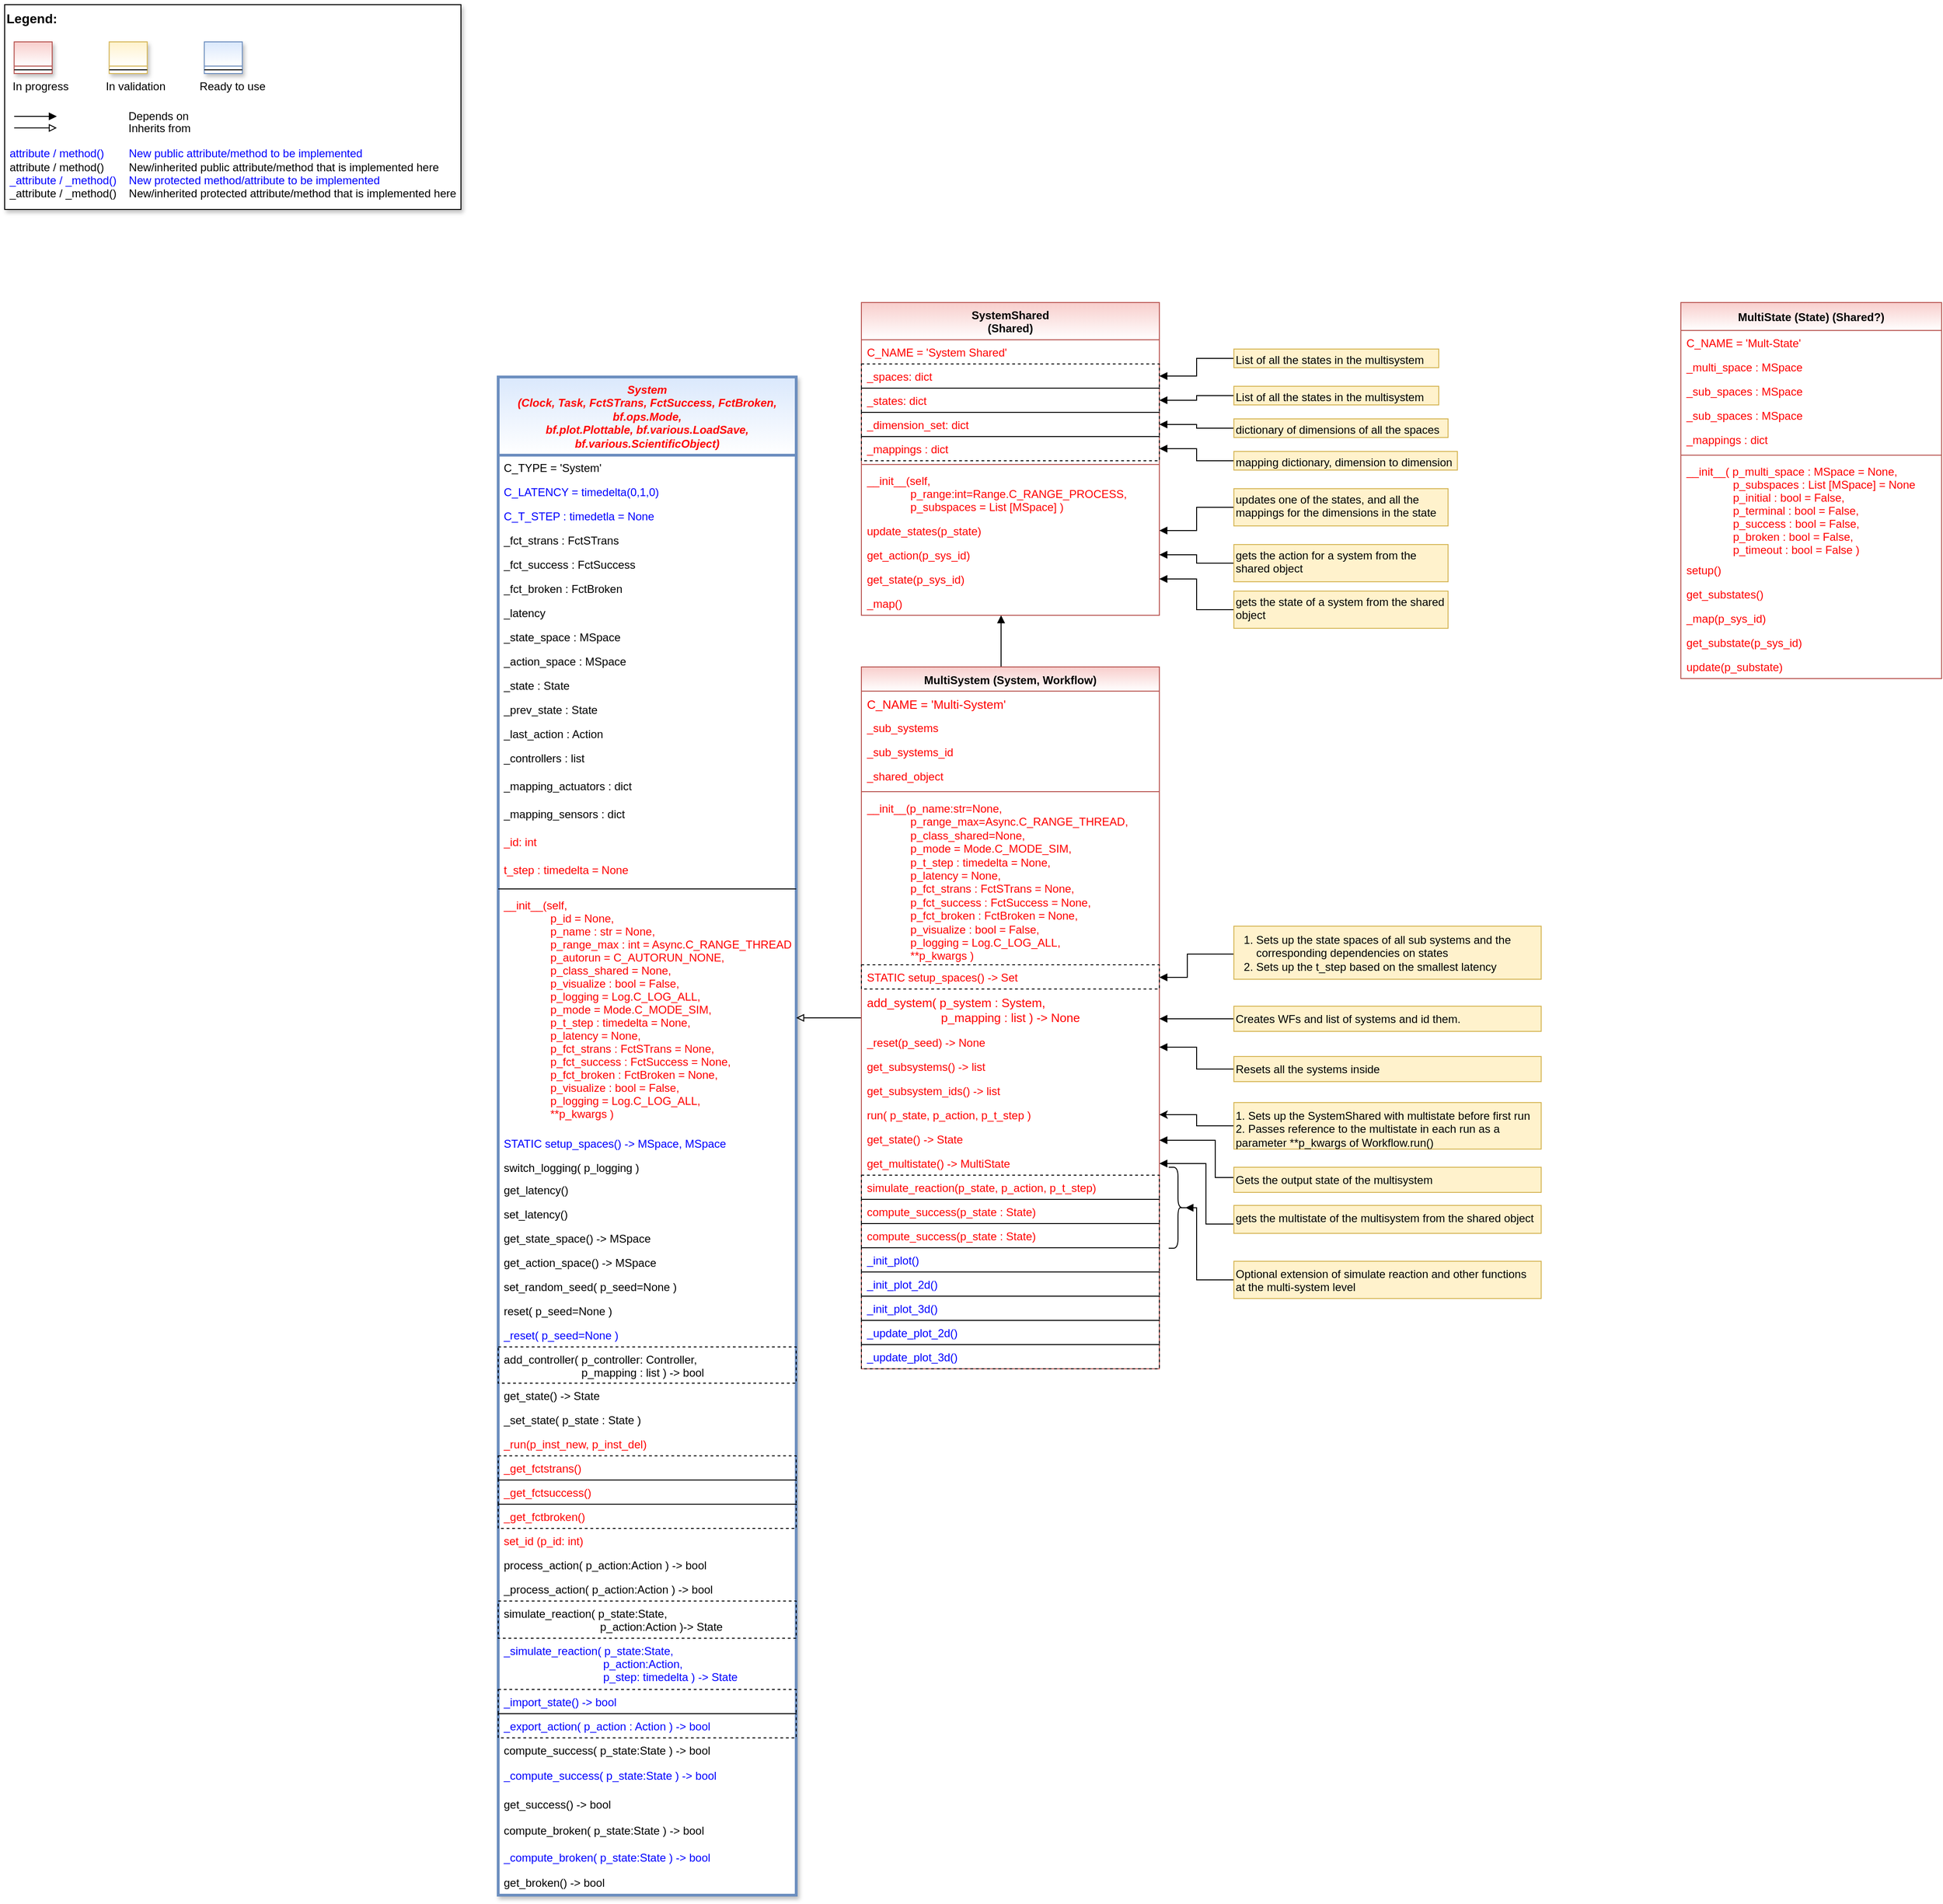 <mxfile version="20.2.3" type="device" pages="2"><diagram id="Zi733rjNOypD8WlfXJ94" name="Page-1"><mxGraphModel dx="1280" dy="766" grid="1" gridSize="10" guides="1" tooltips="1" connect="1" arrows="1" fold="1" page="1" pageScale="1" pageWidth="3300" pageHeight="4681" math="0" shadow="0"><root><mxCell id="0"/><mxCell id="1" parent="0"/><mxCell id="OknUr9FfNMehPGC0tCXq-1" value="System&#10;(Clock, Task, FctSTrans, FctSuccess, FctBroken, bf.ops.Mode, &#10;bf.plot.Plottable, bf.various.LoadSave,&#10;bf.various.ScientificObject)" style="swimlane;fontStyle=3;align=center;verticalAlign=top;childLayout=stackLayout;horizontal=1;startSize=84;horizontalStack=0;resizeParent=1;resizeLast=0;collapsible=1;marginBottom=0;rounded=0;shadow=1;strokeWidth=3;fillColor=#dae8fc;strokeColor=#6c8ebf;swimlaneFillColor=#ffffff;gradientColor=#FFFFFF;whiteSpace=wrap;fontColor=#FF0000;" vertex="1" parent="1"><mxGeometry x="570" y="440" width="320" height="1631" as="geometry"><mxRectangle x="230" y="140" width="160" height="26" as="alternateBounds"/></mxGeometry></mxCell><mxCell id="OknUr9FfNMehPGC0tCXq-2" value="C_TYPE = 'System'" style="text;align=left;verticalAlign=top;spacingLeft=4;spacingRight=4;overflow=hidden;rotatable=0;points=[[0,0.5],[1,0.5]];portConstraint=eastwest;" vertex="1" parent="OknUr9FfNMehPGC0tCXq-1"><mxGeometry y="84" width="320" height="26" as="geometry"/></mxCell><mxCell id="OknUr9FfNMehPGC0tCXq-3" value="C_LATENCY = timedelta(0,1,0)" style="text;align=left;verticalAlign=top;spacingLeft=4;spacingRight=4;overflow=hidden;rotatable=0;points=[[0,0.5],[1,0.5]];portConstraint=eastwest;fontColor=#0000FF;" vertex="1" parent="OknUr9FfNMehPGC0tCXq-1"><mxGeometry y="110" width="320" height="26" as="geometry"/></mxCell><mxCell id="OknUr9FfNMehPGC0tCXq-4" value="C_T_STEP : timedetla = None" style="text;align=left;verticalAlign=top;spacingLeft=4;spacingRight=4;overflow=hidden;rotatable=0;points=[[0,0.5],[1,0.5]];portConstraint=eastwest;fontColor=#0000FF;" vertex="1" parent="OknUr9FfNMehPGC0tCXq-1"><mxGeometry y="136" width="320" height="26" as="geometry"/></mxCell><mxCell id="OknUr9FfNMehPGC0tCXq-5" value="_fct_strans : FctSTrans" style="text;align=left;verticalAlign=top;spacingLeft=4;spacingRight=4;overflow=hidden;rotatable=0;points=[[0,0.5],[1,0.5]];portConstraint=eastwest;" vertex="1" parent="OknUr9FfNMehPGC0tCXq-1"><mxGeometry y="162" width="320" height="26" as="geometry"/></mxCell><mxCell id="OknUr9FfNMehPGC0tCXq-6" value="_fct_success : FctSuccess" style="text;align=left;verticalAlign=top;spacingLeft=4;spacingRight=4;overflow=hidden;rotatable=0;points=[[0,0.5],[1,0.5]];portConstraint=eastwest;" vertex="1" parent="OknUr9FfNMehPGC0tCXq-1"><mxGeometry y="188" width="320" height="26" as="geometry"/></mxCell><mxCell id="OknUr9FfNMehPGC0tCXq-7" value="_fct_broken : FctBroken" style="text;align=left;verticalAlign=top;spacingLeft=4;spacingRight=4;overflow=hidden;rotatable=0;points=[[0,0.5],[1,0.5]];portConstraint=eastwest;" vertex="1" parent="OknUr9FfNMehPGC0tCXq-1"><mxGeometry y="214" width="320" height="26" as="geometry"/></mxCell><mxCell id="OknUr9FfNMehPGC0tCXq-8" value="_latency" style="text;align=left;verticalAlign=top;spacingLeft=4;spacingRight=4;overflow=hidden;rotatable=0;points=[[0,0.5],[1,0.5]];portConstraint=eastwest;" vertex="1" parent="OknUr9FfNMehPGC0tCXq-1"><mxGeometry y="240" width="320" height="26" as="geometry"/></mxCell><mxCell id="OknUr9FfNMehPGC0tCXq-9" value="_state_space : MSpace" style="text;align=left;verticalAlign=top;spacingLeft=4;spacingRight=4;overflow=hidden;rotatable=0;points=[[0,0.5],[1,0.5]];portConstraint=eastwest;" vertex="1" parent="OknUr9FfNMehPGC0tCXq-1"><mxGeometry y="266" width="320" height="26" as="geometry"/></mxCell><mxCell id="OknUr9FfNMehPGC0tCXq-10" value="_action_space : MSpace" style="text;align=left;verticalAlign=top;spacingLeft=4;spacingRight=4;overflow=hidden;rotatable=0;points=[[0,0.5],[1,0.5]];portConstraint=eastwest;" vertex="1" parent="OknUr9FfNMehPGC0tCXq-1"><mxGeometry y="292" width="320" height="26" as="geometry"/></mxCell><mxCell id="OknUr9FfNMehPGC0tCXq-11" value="_state : State" style="text;align=left;verticalAlign=top;spacingLeft=4;spacingRight=4;overflow=hidden;rotatable=0;points=[[0,0.5],[1,0.5]];portConstraint=eastwest;" vertex="1" parent="OknUr9FfNMehPGC0tCXq-1"><mxGeometry y="318" width="320" height="26" as="geometry"/></mxCell><mxCell id="OknUr9FfNMehPGC0tCXq-12" value="_prev_state : State" style="text;align=left;verticalAlign=top;spacingLeft=4;spacingRight=4;overflow=hidden;rotatable=0;points=[[0,0.5],[1,0.5]];portConstraint=eastwest;" vertex="1" parent="OknUr9FfNMehPGC0tCXq-1"><mxGeometry y="344" width="320" height="26" as="geometry"/></mxCell><mxCell id="OknUr9FfNMehPGC0tCXq-13" value="_last_action : Action" style="text;align=left;verticalAlign=top;spacingLeft=4;spacingRight=4;overflow=hidden;rotatable=0;points=[[0,0.5],[1,0.5]];portConstraint=eastwest;" vertex="1" parent="OknUr9FfNMehPGC0tCXq-1"><mxGeometry y="370" width="320" height="26" as="geometry"/></mxCell><mxCell id="OknUr9FfNMehPGC0tCXq-14" value="_controllers : list" style="text;align=left;verticalAlign=top;spacingLeft=4;spacingRight=4;overflow=hidden;rotatable=0;points=[[0,0.5],[1,0.5]];portConstraint=eastwest;fontColor=default;" vertex="1" parent="OknUr9FfNMehPGC0tCXq-1"><mxGeometry y="396" width="320" height="30" as="geometry"/></mxCell><mxCell id="OknUr9FfNMehPGC0tCXq-15" value="_mapping_actuators : dict" style="text;align=left;verticalAlign=top;spacingLeft=4;spacingRight=4;overflow=hidden;rotatable=0;points=[[0,0.5],[1,0.5]];portConstraint=eastwest;fontColor=default;" vertex="1" parent="OknUr9FfNMehPGC0tCXq-1"><mxGeometry y="426" width="320" height="30" as="geometry"/></mxCell><mxCell id="OknUr9FfNMehPGC0tCXq-16" value="_mapping_sensors : dict" style="text;align=left;verticalAlign=top;spacingLeft=4;spacingRight=4;overflow=hidden;rotatable=0;points=[[0,0.5],[1,0.5]];portConstraint=eastwest;fontColor=default;" vertex="1" parent="OknUr9FfNMehPGC0tCXq-1"><mxGeometry y="456" width="320" height="30" as="geometry"/></mxCell><mxCell id="OknUr9FfNMehPGC0tCXq-17" value="_id: int" style="text;align=left;verticalAlign=top;spacingLeft=4;spacingRight=4;overflow=hidden;rotatable=0;points=[[0,0.5],[1,0.5]];portConstraint=eastwest;fontColor=#FF0000;" vertex="1" parent="OknUr9FfNMehPGC0tCXq-1"><mxGeometry y="486" width="320" height="30" as="geometry"/></mxCell><mxCell id="OknUr9FfNMehPGC0tCXq-19" value="t_step : timedelta = None" style="text;align=left;verticalAlign=top;spacingLeft=4;spacingRight=4;overflow=hidden;rotatable=0;points=[[0,0.5],[1,0.5]];portConstraint=eastwest;fontColor=#FF0000;" vertex="1" parent="OknUr9FfNMehPGC0tCXq-1"><mxGeometry y="516" width="320" height="30" as="geometry"/></mxCell><mxCell id="OknUr9FfNMehPGC0tCXq-20" value="" style="line;html=1;strokeWidth=1;align=left;verticalAlign=middle;spacingTop=-1;spacingLeft=3;spacingRight=3;rotatable=0;labelPosition=right;points=[];portConstraint=eastwest;" vertex="1" parent="OknUr9FfNMehPGC0tCXq-1"><mxGeometry y="546" width="320" height="8" as="geometry"/></mxCell><mxCell id="OknUr9FfNMehPGC0tCXq-21" value="__init__(self, &#10;               p_id = None,&#10;               p_name : str = None,&#10;               p_range_max : int = Async.C_RANGE_THREAD, &#10;               p_autorun = C_AUTORUN_NONE,&#10;               p_class_shared = None, &#10;               p_visualize : bool = False,&#10;               p_logging = Log.C_LOG_ALL,&#10;               p_mode = Mode.C_MODE_SIM,&#10;               p_t_step : timedelta = None,&#10;               p_latency = None, &#10;               p_fct_strans : FctSTrans = None,&#10;               p_fct_success : FctSuccess = None,&#10;               p_fct_broken : FctBroken = None,&#10;               p_visualize : bool = False,&#10;               p_logging = Log.C_LOG_ALL,&#10;               **p_kwargs )" style="text;align=left;verticalAlign=top;spacingLeft=4;spacingRight=4;overflow=hidden;rotatable=0;points=[[0,0.5],[1,0.5]];portConstraint=eastwest;fontColor=#FF0000;" vertex="1" parent="OknUr9FfNMehPGC0tCXq-1"><mxGeometry y="554" width="320" height="256" as="geometry"/></mxCell><mxCell id="OknUr9FfNMehPGC0tCXq-22" value="STATIC setup_spaces() -&gt; MSpace, MSpace" style="text;align=left;verticalAlign=top;spacingLeft=4;spacingRight=4;overflow=hidden;rotatable=0;points=[[0,0.5],[1,0.5]];portConstraint=eastwest;fontColor=#0000FF;" vertex="1" parent="OknUr9FfNMehPGC0tCXq-1"><mxGeometry y="810" width="320" height="26" as="geometry"/></mxCell><mxCell id="OknUr9FfNMehPGC0tCXq-23" value="switch_logging( p_logging )" style="text;align=left;verticalAlign=top;spacingLeft=4;spacingRight=4;overflow=hidden;rotatable=0;points=[[0,0.5],[1,0.5]];portConstraint=eastwest;" vertex="1" parent="OknUr9FfNMehPGC0tCXq-1"><mxGeometry y="836" width="320" height="24" as="geometry"/></mxCell><mxCell id="OknUr9FfNMehPGC0tCXq-24" value="get_latency()" style="text;align=left;verticalAlign=top;spacingLeft=4;spacingRight=4;overflow=hidden;rotatable=0;points=[[0,0.5],[1,0.5]];portConstraint=eastwest;" vertex="1" parent="OknUr9FfNMehPGC0tCXq-1"><mxGeometry y="860" width="320" height="26" as="geometry"/></mxCell><mxCell id="OknUr9FfNMehPGC0tCXq-25" value="set_latency()" style="text;align=left;verticalAlign=top;spacingLeft=4;spacingRight=4;overflow=hidden;rotatable=0;points=[[0,0.5],[1,0.5]];portConstraint=eastwest;" vertex="1" parent="OknUr9FfNMehPGC0tCXq-1"><mxGeometry y="886" width="320" height="26" as="geometry"/></mxCell><mxCell id="OknUr9FfNMehPGC0tCXq-26" value="get_state_space() -&gt; MSpace" style="text;align=left;verticalAlign=top;spacingLeft=4;spacingRight=4;overflow=hidden;rotatable=0;points=[[0,0.5],[1,0.5]];portConstraint=eastwest;" vertex="1" parent="OknUr9FfNMehPGC0tCXq-1"><mxGeometry y="912" width="320" height="26" as="geometry"/></mxCell><mxCell id="OknUr9FfNMehPGC0tCXq-27" value="get_action_space() -&gt; MSpace" style="text;align=left;verticalAlign=top;spacingLeft=4;spacingRight=4;overflow=hidden;rotatable=0;points=[[0,0.5],[1,0.5]];portConstraint=eastwest;" vertex="1" parent="OknUr9FfNMehPGC0tCXq-1"><mxGeometry y="938" width="320" height="26" as="geometry"/></mxCell><mxCell id="OknUr9FfNMehPGC0tCXq-28" value="set_random_seed( p_seed=None )" style="text;align=left;verticalAlign=top;spacingLeft=4;spacingRight=4;overflow=hidden;rotatable=0;points=[[0,0.5],[1,0.5]];portConstraint=eastwest;" vertex="1" parent="OknUr9FfNMehPGC0tCXq-1"><mxGeometry y="964" width="320" height="26" as="geometry"/></mxCell><mxCell id="OknUr9FfNMehPGC0tCXq-29" value="reset( p_seed=None )" style="text;align=left;verticalAlign=top;spacingLeft=4;spacingRight=4;overflow=hidden;rotatable=0;points=[[0,0.5],[1,0.5]];portConstraint=eastwest;" vertex="1" parent="OknUr9FfNMehPGC0tCXq-1"><mxGeometry y="990" width="320" height="26" as="geometry"/></mxCell><mxCell id="OknUr9FfNMehPGC0tCXq-30" value="_reset( p_seed=None )" style="text;align=left;verticalAlign=top;spacingLeft=4;spacingRight=4;overflow=hidden;rotatable=0;points=[[0,0.5],[1,0.5]];portConstraint=eastwest;fontColor=#0000FF;" vertex="1" parent="OknUr9FfNMehPGC0tCXq-1"><mxGeometry y="1016" width="320" height="26" as="geometry"/></mxCell><mxCell id="OknUr9FfNMehPGC0tCXq-31" value="add_controller( p_controller: Controller,&#10;                         p_mapping : list ) -&gt; bool" style="text;align=left;verticalAlign=top;spacingLeft=4;spacingRight=4;overflow=hidden;rotatable=0;points=[[0,0.5],[1,0.5]];portConstraint=eastwest;fontColor=default;strokeColor=default;dashed=1;" vertex="1" parent="OknUr9FfNMehPGC0tCXq-1"><mxGeometry y="1042" width="320" height="39" as="geometry"/></mxCell><mxCell id="OknUr9FfNMehPGC0tCXq-32" value="get_state() -&gt; State" style="text;align=left;verticalAlign=top;spacingLeft=4;spacingRight=4;overflow=hidden;rotatable=0;points=[[0,0.5],[1,0.5]];portConstraint=eastwest;" vertex="1" parent="OknUr9FfNMehPGC0tCXq-1"><mxGeometry y="1081" width="320" height="26" as="geometry"/></mxCell><mxCell id="OknUr9FfNMehPGC0tCXq-33" value="_set_state( p_state : State )" style="text;align=left;verticalAlign=top;spacingLeft=4;spacingRight=4;overflow=hidden;rotatable=0;points=[[0,0.5],[1,0.5]];portConstraint=eastwest;fontColor=default;" vertex="1" parent="OknUr9FfNMehPGC0tCXq-1"><mxGeometry y="1107" width="320" height="26" as="geometry"/></mxCell><mxCell id="OknUr9FfNMehPGC0tCXq-34" value="_run(p_inst_new, p_inst_del)" style="text;align=left;verticalAlign=top;spacingLeft=4;spacingRight=4;overflow=hidden;rotatable=0;points=[[0,0.5],[1,0.5]];portConstraint=eastwest;fontColor=#FF0000;" vertex="1" parent="OknUr9FfNMehPGC0tCXq-1"><mxGeometry y="1133" width="320" height="26" as="geometry"/></mxCell><mxCell id="OknUr9FfNMehPGC0tCXq-35" value="_get_fctstrans()" style="text;align=left;verticalAlign=top;spacingLeft=4;spacingRight=4;overflow=hidden;rotatable=0;points=[[0,0.5],[1,0.5]];portConstraint=eastwest;fontColor=#FF0000;strokeColor=default;dashed=1;" vertex="1" parent="OknUr9FfNMehPGC0tCXq-1"><mxGeometry y="1159" width="320" height="26" as="geometry"/></mxCell><mxCell id="OknUr9FfNMehPGC0tCXq-36" value="_get_fctsuccess()" style="text;align=left;verticalAlign=top;spacingLeft=4;spacingRight=4;overflow=hidden;rotatable=0;points=[[0,0.5],[1,0.5]];portConstraint=eastwest;fontColor=#FF0000;strokeColor=default;dashed=1;" vertex="1" parent="OknUr9FfNMehPGC0tCXq-1"><mxGeometry y="1185" width="320" height="26" as="geometry"/></mxCell><mxCell id="OknUr9FfNMehPGC0tCXq-37" value="_get_fctbroken()" style="text;align=left;verticalAlign=top;spacingLeft=4;spacingRight=4;overflow=hidden;rotatable=0;points=[[0,0.5],[1,0.5]];portConstraint=eastwest;fontColor=#FF0000;strokeColor=default;dashed=1;" vertex="1" parent="OknUr9FfNMehPGC0tCXq-1"><mxGeometry y="1211" width="320" height="26" as="geometry"/></mxCell><mxCell id="OknUr9FfNMehPGC0tCXq-38" value="set_id (p_id: int)" style="text;align=left;verticalAlign=top;spacingLeft=4;spacingRight=4;overflow=hidden;rotatable=0;points=[[0,0.5],[1,0.5]];portConstraint=eastwest;fontColor=#FF0000;" vertex="1" parent="OknUr9FfNMehPGC0tCXq-1"><mxGeometry y="1237" width="320" height="26" as="geometry"/></mxCell><mxCell id="OknUr9FfNMehPGC0tCXq-39" value="process_action( p_action:Action ) -&gt; bool" style="text;align=left;verticalAlign=top;spacingLeft=4;spacingRight=4;overflow=hidden;rotatable=0;points=[[0,0.5],[1,0.5]];portConstraint=eastwest;" vertex="1" parent="OknUr9FfNMehPGC0tCXq-1"><mxGeometry y="1263" width="320" height="26" as="geometry"/></mxCell><mxCell id="OknUr9FfNMehPGC0tCXq-40" value="_process_action( p_action:Action ) -&gt; bool" style="text;align=left;verticalAlign=top;spacingLeft=4;spacingRight=4;overflow=hidden;rotatable=0;points=[[0,0.5],[1,0.5]];portConstraint=eastwest;fontColor=default;" vertex="1" parent="OknUr9FfNMehPGC0tCXq-1"><mxGeometry y="1289" width="320" height="26" as="geometry"/></mxCell><mxCell id="OknUr9FfNMehPGC0tCXq-41" value="simulate_reaction( p_state:State, &#10;                               p_action:Action )-&gt; State" style="text;align=left;verticalAlign=top;spacingLeft=4;spacingRight=4;overflow=hidden;rotatable=0;points=[[0,0.5],[1,0.5]];portConstraint=eastwest;strokeColor=default;dashed=1;" vertex="1" parent="OknUr9FfNMehPGC0tCXq-1"><mxGeometry y="1315" width="320" height="40" as="geometry"/></mxCell><mxCell id="OknUr9FfNMehPGC0tCXq-42" value="_simulate_reaction( p_state:State, &#10;                                p_action:Action, &#10;                                p_step: timedelta ) -&gt; State" style="text;align=left;verticalAlign=top;spacingLeft=4;spacingRight=4;overflow=hidden;rotatable=0;points=[[0,0.5],[1,0.5]];portConstraint=eastwest;fontColor=#0000FF;" vertex="1" parent="OknUr9FfNMehPGC0tCXq-1"><mxGeometry y="1355" width="320" height="55" as="geometry"/></mxCell><mxCell id="OknUr9FfNMehPGC0tCXq-43" value="_import_state() -&gt; bool" style="text;align=left;verticalAlign=top;spacingLeft=4;spacingRight=4;overflow=hidden;rotatable=0;points=[[0,0.5],[1,0.5]];portConstraint=eastwest;fontColor=#0000FF;strokeColor=default;dashed=1;" vertex="1" parent="OknUr9FfNMehPGC0tCXq-1"><mxGeometry y="1410" width="320" height="26" as="geometry"/></mxCell><mxCell id="OknUr9FfNMehPGC0tCXq-44" value="_export_action( p_action : Action ) -&gt; bool" style="text;align=left;verticalAlign=top;spacingLeft=4;spacingRight=4;overflow=hidden;rotatable=0;points=[[0,0.5],[1,0.5]];portConstraint=eastwest;fontColor=#0000FF;strokeColor=default;dashed=1;" vertex="1" parent="OknUr9FfNMehPGC0tCXq-1"><mxGeometry y="1436" width="320" height="26" as="geometry"/></mxCell><mxCell id="OknUr9FfNMehPGC0tCXq-45" value="compute_success( p_state:State ) -&gt; bool" style="text;align=left;verticalAlign=top;spacingLeft=4;spacingRight=4;overflow=hidden;rotatable=0;points=[[0,0.5],[1,0.5]];portConstraint=eastwest;" vertex="1" parent="OknUr9FfNMehPGC0tCXq-1"><mxGeometry y="1462" width="320" height="27" as="geometry"/></mxCell><mxCell id="OknUr9FfNMehPGC0tCXq-46" value="_compute_success( p_state:State ) -&gt; bool" style="text;align=left;verticalAlign=top;spacingLeft=4;spacingRight=4;overflow=hidden;rotatable=0;points=[[0,0.5],[1,0.5]];portConstraint=eastwest;fontColor=#0000FF;" vertex="1" parent="OknUr9FfNMehPGC0tCXq-1"><mxGeometry y="1489" width="320" height="31" as="geometry"/></mxCell><mxCell id="OknUr9FfNMehPGC0tCXq-47" value="get_success() -&gt; bool" style="text;align=left;verticalAlign=top;spacingLeft=4;spacingRight=4;overflow=hidden;rotatable=0;points=[[0,0.5],[1,0.5]];portConstraint=eastwest;" vertex="1" parent="OknUr9FfNMehPGC0tCXq-1"><mxGeometry y="1520" width="320" height="28" as="geometry"/></mxCell><mxCell id="OknUr9FfNMehPGC0tCXq-48" value="compute_broken( p_state:State ) -&gt; bool" style="text;align=left;verticalAlign=top;spacingLeft=4;spacingRight=4;overflow=hidden;rotatable=0;points=[[0,0.5],[1,0.5]];portConstraint=eastwest;" vertex="1" parent="OknUr9FfNMehPGC0tCXq-1"><mxGeometry y="1548" width="320" height="29" as="geometry"/></mxCell><mxCell id="OknUr9FfNMehPGC0tCXq-49" value="_compute_broken( p_state:State ) -&gt; bool" style="text;align=left;verticalAlign=top;spacingLeft=4;spacingRight=4;overflow=hidden;rotatable=0;points=[[0,0.5],[1,0.5]];portConstraint=eastwest;fontColor=#0000FF;" vertex="1" parent="OknUr9FfNMehPGC0tCXq-1"><mxGeometry y="1577" width="320" height="27" as="geometry"/></mxCell><mxCell id="OknUr9FfNMehPGC0tCXq-50" value="get_broken() -&gt; bool" style="text;align=left;verticalAlign=top;spacingLeft=4;spacingRight=4;overflow=hidden;rotatable=0;points=[[0,0.5],[1,0.5]];portConstraint=eastwest;" vertex="1" parent="OknUr9FfNMehPGC0tCXq-1"><mxGeometry y="1604" width="320" height="26" as="geometry"/></mxCell><mxCell id="OknUr9FfNMehPGC0tCXq-51" style="edgeStyle=orthogonalEdgeStyle;rounded=0;orthogonalLoop=1;jettySize=auto;html=1;endArrow=block;endFill=0;" edge="1" parent="1" source="OknUr9FfNMehPGC0tCXq-54" target="OknUr9FfNMehPGC0tCXq-1"><mxGeometry relative="1" as="geometry"><Array as="points"><mxPoint x="970" y="803"/><mxPoint x="970" y="803"/></Array></mxGeometry></mxCell><mxCell id="OknUr9FfNMehPGC0tCXq-52" style="edgeStyle=orthogonalEdgeStyle;rounded=0;orthogonalLoop=1;jettySize=auto;html=1;endArrow=block;endFill=1;" edge="1" parent="1" source="OknUr9FfNMehPGC0tCXq-54" target="OknUr9FfNMehPGC0tCXq-75"><mxGeometry relative="1" as="geometry"><Array as="points"><mxPoint x="1110" y="740"/><mxPoint x="1110" y="740"/></Array></mxGeometry></mxCell><mxCell id="OknUr9FfNMehPGC0tCXq-54" value="MultiSystem (System, Workflow)" style="swimlane;fontStyle=1;align=center;verticalAlign=top;childLayout=stackLayout;horizontal=1;startSize=26;horizontalStack=0;resizeParent=1;resizeParentMax=0;resizeLast=0;collapsible=1;marginBottom=0;fontSize=12;strokeColor=#b85450;fillColor=#f8cecc;gradientColor=#FFFFFF;whiteSpace=wrap;" vertex="1" parent="1"><mxGeometry x="960" y="751.5" width="320" height="754" as="geometry"/></mxCell><mxCell id="OknUr9FfNMehPGC0tCXq-55" value="C_NAME = 'Multi-System'" style="text;strokeColor=none;fillColor=none;align=left;verticalAlign=top;spacingLeft=4;spacingRight=4;overflow=hidden;rotatable=0;points=[[0,0.5],[1,0.5]];portConstraint=eastwest;fontSize=13;fontColor=#FF0000;" vertex="1" parent="OknUr9FfNMehPGC0tCXq-54"><mxGeometry y="26" width="320" height="26" as="geometry"/></mxCell><mxCell id="OknUr9FfNMehPGC0tCXq-56" value="_sub_systems" style="text;align=left;verticalAlign=top;spacingLeft=4;spacingRight=4;overflow=hidden;rotatable=0;points=[[0,0.5],[1,0.5]];portConstraint=eastwest;fontColor=#FF0000;" vertex="1" parent="OknUr9FfNMehPGC0tCXq-54"><mxGeometry y="52" width="320" height="26" as="geometry"/></mxCell><mxCell id="OknUr9FfNMehPGC0tCXq-57" value="_sub_systems_id" style="text;align=left;verticalAlign=top;spacingLeft=4;spacingRight=4;overflow=hidden;rotatable=0;points=[[0,0.5],[1,0.5]];portConstraint=eastwest;fontColor=#FF0000;" vertex="1" parent="OknUr9FfNMehPGC0tCXq-54"><mxGeometry y="78" width="320" height="26" as="geometry"/></mxCell><mxCell id="OknUr9FfNMehPGC0tCXq-58" value="_shared_object" style="text;align=left;verticalAlign=top;spacingLeft=4;spacingRight=4;overflow=hidden;rotatable=0;points=[[0,0.5],[1,0.5]];portConstraint=eastwest;fontColor=#FF0000;" vertex="1" parent="OknUr9FfNMehPGC0tCXq-54"><mxGeometry y="104" width="320" height="26" as="geometry"/></mxCell><mxCell id="OknUr9FfNMehPGC0tCXq-59" value="" style="line;strokeWidth=1;fillColor=#f8cecc;align=left;verticalAlign=middle;spacingTop=-1;spacingLeft=3;spacingRight=3;rotatable=0;labelPosition=right;points=[];portConstraint=eastwest;fontSize=13;strokeColor=#b85450;" vertex="1" parent="OknUr9FfNMehPGC0tCXq-54"><mxGeometry y="130" width="320" height="8" as="geometry"/></mxCell><mxCell id="OknUr9FfNMehPGC0tCXq-60" value="__init__(p_name:str=None,&#10;              p_range_max=Async.C_RANGE_THREAD,&#10;              p_class_shared=None, &#10;              p_mode = Mode.C_MODE_SIM,&#10;              p_t_step : timedelta = None,&#10;              p_latency = None, &#10;              p_fct_strans : FctSTrans = None,&#10;              p_fct_success : FctSuccess = None,&#10;              p_fct_broken : FctBroken = None,&#10;              p_visualize : bool = False,&#10;              p_logging = Log.C_LOG_ALL,&#10;              **p_kwargs )" style="text;align=left;verticalAlign=top;spacingLeft=4;spacingRight=4;overflow=hidden;rotatable=0;points=[[0,0.5],[1,0.5]];portConstraint=eastwest;fontColor=#FF0000;whiteSpace=wrap;" vertex="1" parent="OknUr9FfNMehPGC0tCXq-54"><mxGeometry y="138" width="320" height="182" as="geometry"/></mxCell><mxCell id="OknUr9FfNMehPGC0tCXq-61" value="STATIC setup_spaces() -&gt; Set" style="text;align=left;verticalAlign=top;spacingLeft=4;spacingRight=4;overflow=hidden;rotatable=0;points=[[0,0.5],[1,0.5]];portConstraint=eastwest;fontColor=#FF0000;strokeColor=default;dashed=1;" vertex="1" parent="OknUr9FfNMehPGC0tCXq-54"><mxGeometry y="320" width="320" height="26" as="geometry"/></mxCell><mxCell id="OknUr9FfNMehPGC0tCXq-62" value="add_system( p_system : System,                                                  p_mapping : list ) -&gt; None" style="text;strokeColor=none;fillColor=none;align=left;verticalAlign=top;spacingLeft=4;spacingRight=4;overflow=hidden;rotatable=0;points=[[0,0.5],[1,0.5]];portConstraint=eastwest;fontSize=13;whiteSpace=wrap;fontColor=#FF0000;" vertex="1" parent="OknUr9FfNMehPGC0tCXq-54"><mxGeometry y="346" width="320" height="44" as="geometry"/></mxCell><mxCell id="OknUr9FfNMehPGC0tCXq-63" value="_reset(p_seed) -&gt; None" style="text;align=left;verticalAlign=top;spacingLeft=4;spacingRight=4;overflow=hidden;rotatable=0;points=[[0,0.5],[1,0.5]];portConstraint=eastwest;fontColor=#FF0000;" vertex="1" parent="OknUr9FfNMehPGC0tCXq-54"><mxGeometry y="390" width="320" height="26" as="geometry"/></mxCell><mxCell id="OknUr9FfNMehPGC0tCXq-64" value="get_subsystems() -&gt; list" style="text;align=left;verticalAlign=top;spacingLeft=4;spacingRight=4;overflow=hidden;rotatable=0;points=[[0,0.5],[1,0.5]];portConstraint=eastwest;fontColor=#FF0000;" vertex="1" parent="OknUr9FfNMehPGC0tCXq-54"><mxGeometry y="416" width="320" height="26" as="geometry"/></mxCell><mxCell id="OknUr9FfNMehPGC0tCXq-65" value="get_subsystem_ids() -&gt; list" style="text;align=left;verticalAlign=top;spacingLeft=4;spacingRight=4;overflow=hidden;rotatable=0;points=[[0,0.5],[1,0.5]];portConstraint=eastwest;fontColor=#FF0000;" vertex="1" parent="OknUr9FfNMehPGC0tCXq-54"><mxGeometry y="442" width="320" height="26" as="geometry"/></mxCell><mxCell id="OknUr9FfNMehPGC0tCXq-66" value="run( p_state, p_action, p_t_step )" style="text;align=left;verticalAlign=top;spacingLeft=4;spacingRight=4;overflow=hidden;rotatable=0;points=[[0,0.5],[1,0.5]];portConstraint=eastwest;fontColor=#FF0000;" vertex="1" parent="OknUr9FfNMehPGC0tCXq-54"><mxGeometry y="468" width="320" height="26" as="geometry"/></mxCell><mxCell id="OknUr9FfNMehPGC0tCXq-67" value="get_state() -&gt; State" style="text;align=left;verticalAlign=top;spacingLeft=4;spacingRight=4;overflow=hidden;rotatable=0;points=[[0,0.5],[1,0.5]];portConstraint=eastwest;fontColor=#FF0000;" vertex="1" parent="OknUr9FfNMehPGC0tCXq-54"><mxGeometry y="494" width="320" height="26" as="geometry"/></mxCell><mxCell id="OknUr9FfNMehPGC0tCXq-68" value="get_multistate() -&gt; MultiState" style="text;align=left;verticalAlign=top;spacingLeft=4;spacingRight=4;overflow=hidden;rotatable=0;points=[[0,0.5],[1,0.5]];portConstraint=eastwest;fontColor=#FF0000;" vertex="1" parent="OknUr9FfNMehPGC0tCXq-54"><mxGeometry y="520" width="320" height="26" as="geometry"/></mxCell><mxCell id="OknUr9FfNMehPGC0tCXq-69" value="simulate_reaction(p_state, p_action, p_t_step)" style="text;align=left;verticalAlign=top;spacingLeft=4;spacingRight=4;overflow=hidden;rotatable=0;points=[[0,0.5],[1,0.5]];portConstraint=eastwest;fontColor=#FF0000;strokeColor=default;dashed=1;" vertex="1" parent="OknUr9FfNMehPGC0tCXq-54"><mxGeometry y="546" width="320" height="26" as="geometry"/></mxCell><mxCell id="OknUr9FfNMehPGC0tCXq-70" value="compute_success(p_state : State)" style="text;align=left;verticalAlign=top;spacingLeft=4;spacingRight=4;overflow=hidden;rotatable=0;points=[[0,0.5],[1,0.5]];portConstraint=eastwest;fontColor=#FF0000;strokeColor=default;dashed=1;" vertex="1" parent="OknUr9FfNMehPGC0tCXq-54"><mxGeometry y="572" width="320" height="26" as="geometry"/></mxCell><mxCell id="OknUr9FfNMehPGC0tCXq-71" value="compute_success(p_state : State)" style="text;align=left;verticalAlign=top;spacingLeft=4;spacingRight=4;overflow=hidden;rotatable=0;points=[[0,0.5],[1,0.5]];portConstraint=eastwest;fontColor=#FF0000;strokeColor=default;dashed=1;" vertex="1" parent="OknUr9FfNMehPGC0tCXq-54"><mxGeometry y="598" width="320" height="26" as="geometry"/></mxCell><mxCell id="PTN9b_tl8BEr4lpWQ8H_-7" value="_init_plot()" style="text;align=left;verticalAlign=top;spacingLeft=4;spacingRight=4;overflow=hidden;rotatable=0;points=[[0,0.5],[1,0.5]];portConstraint=eastwest;fontColor=#0000FF;strokeColor=default;dashed=1;" vertex="1" parent="OknUr9FfNMehPGC0tCXq-54"><mxGeometry y="624" width="320" height="26" as="geometry"/></mxCell><mxCell id="PTN9b_tl8BEr4lpWQ8H_-8" value="_init_plot_2d()" style="text;align=left;verticalAlign=top;spacingLeft=4;spacingRight=4;overflow=hidden;rotatable=0;points=[[0,0.5],[1,0.5]];portConstraint=eastwest;fontColor=#0000FF;strokeColor=default;dashed=1;" vertex="1" parent="OknUr9FfNMehPGC0tCXq-54"><mxGeometry y="650" width="320" height="26" as="geometry"/></mxCell><mxCell id="PTN9b_tl8BEr4lpWQ8H_-9" value="_init_plot_3d()" style="text;align=left;verticalAlign=top;spacingLeft=4;spacingRight=4;overflow=hidden;rotatable=0;points=[[0,0.5],[1,0.5]];portConstraint=eastwest;fontColor=#0000FF;strokeColor=default;dashed=1;" vertex="1" parent="OknUr9FfNMehPGC0tCXq-54"><mxGeometry y="676" width="320" height="26" as="geometry"/></mxCell><mxCell id="PTN9b_tl8BEr4lpWQ8H_-11" value="_update_plot_2d()" style="text;align=left;verticalAlign=top;spacingLeft=4;spacingRight=4;overflow=hidden;rotatable=0;points=[[0,0.5],[1,0.5]];portConstraint=eastwest;fontColor=#0000FF;strokeColor=default;dashed=1;" vertex="1" parent="OknUr9FfNMehPGC0tCXq-54"><mxGeometry y="702" width="320" height="26" as="geometry"/></mxCell><mxCell id="PTN9b_tl8BEr4lpWQ8H_-12" value="_update_plot_3d()" style="text;align=left;verticalAlign=top;spacingLeft=4;spacingRight=4;overflow=hidden;rotatable=0;points=[[0,0.5],[1,0.5]];portConstraint=eastwest;fontColor=#0000FF;strokeColor=default;dashed=1;" vertex="1" parent="OknUr9FfNMehPGC0tCXq-54"><mxGeometry y="728" width="320" height="26" as="geometry"/></mxCell><mxCell id="OknUr9FfNMehPGC0tCXq-72" style="edgeStyle=orthogonalEdgeStyle;rounded=0;orthogonalLoop=1;jettySize=auto;html=1;fontColor=#FF0000;endArrow=block;endFill=1;" edge="1" parent="1" source="OknUr9FfNMehPGC0tCXq-73" target="OknUr9FfNMehPGC0tCXq-61"><mxGeometry relative="1" as="geometry"><Array as="points"><mxPoint x="1310" y="1060"/><mxPoint x="1310" y="1085"/></Array></mxGeometry></mxCell><mxCell id="OknUr9FfNMehPGC0tCXq-73" value="&lt;ol&gt;&lt;li&gt;&lt;span style=&quot;background-color: initial;&quot;&gt;Sets up the state spaces of all sub systems and the corresponding dependencies on states&lt;/span&gt;&lt;/li&gt;&lt;li&gt;Sets up the t_step based on the smallest latency&lt;/li&gt;&lt;/ol&gt;" style="html=1;fontSize=12;strokeColor=#d6b656;fillColor=#fff2cc;whiteSpace=wrap;align=left;verticalAlign=top;spacingBottom=0;spacingTop=-11;spacingLeft=-18;" vertex="1" parent="1"><mxGeometry x="1360" y="1030" width="330" height="57" as="geometry"/></mxCell><mxCell id="OknUr9FfNMehPGC0tCXq-75" value="SystemShared &#10;(Shared)" style="swimlane;fontStyle=1;align=center;verticalAlign=top;childLayout=stackLayout;horizontal=1;startSize=40;horizontalStack=0;resizeParent=1;resizeParentMax=0;resizeLast=0;collapsible=1;marginBottom=0;fontSize=12;strokeColor=#b85450;fillColor=#f8cecc;gradientColor=#FFFFFF;" vertex="1" parent="1"><mxGeometry x="960" y="360" width="320" height="336" as="geometry"/></mxCell><mxCell id="OknUr9FfNMehPGC0tCXq-76" value="C_NAME = 'System Shared'" style="text;strokeColor=none;fillColor=none;align=left;verticalAlign=top;spacingLeft=4;spacingRight=4;overflow=hidden;rotatable=0;points=[[0,0.5],[1,0.5]];portConstraint=eastwest;fontSize=12;fontColor=#FF0000;" vertex="1" parent="OknUr9FfNMehPGC0tCXq-75"><mxGeometry y="40" width="320" height="26" as="geometry"/></mxCell><mxCell id="PTN9b_tl8BEr4lpWQ8H_-33" value="_spaces: dict" style="text;strokeColor=default;fillColor=none;align=left;verticalAlign=top;spacingLeft=4;spacingRight=4;overflow=hidden;rotatable=0;points=[[0,0.5],[1,0.5]];portConstraint=eastwest;fontSize=12;fontColor=#FF0000;dashed=1;" vertex="1" parent="OknUr9FfNMehPGC0tCXq-75"><mxGeometry y="66" width="320" height="26" as="geometry"/></mxCell><mxCell id="PTN9b_tl8BEr4lpWQ8H_-24" value="_states: dict" style="text;strokeColor=default;fillColor=none;align=left;verticalAlign=top;spacingLeft=4;spacingRight=4;overflow=hidden;rotatable=0;points=[[0,0.5],[1,0.5]];portConstraint=eastwest;fontSize=12;fontColor=#FF0000;dashed=1;" vertex="1" parent="OknUr9FfNMehPGC0tCXq-75"><mxGeometry y="92" width="320" height="26" as="geometry"/></mxCell><mxCell id="PTN9b_tl8BEr4lpWQ8H_-20" value="_dimension_set: dict" style="text;strokeColor=default;fillColor=none;align=left;verticalAlign=top;spacingLeft=4;spacingRight=4;overflow=hidden;rotatable=0;points=[[0,0.5],[1,0.5]];portConstraint=eastwest;fontSize=12;fontColor=#FF0000;dashed=1;" vertex="1" parent="OknUr9FfNMehPGC0tCXq-75"><mxGeometry y="118" width="320" height="26" as="geometry"/></mxCell><mxCell id="PTN9b_tl8BEr4lpWQ8H_-26" value="_mappings : dict" style="text;strokeColor=default;fillColor=none;align=left;verticalAlign=top;spacingLeft=4;spacingRight=4;overflow=hidden;rotatable=0;points=[[0,0.5],[1,0.5]];portConstraint=eastwest;fontSize=12;fontColor=#FF0000;dashed=1;" vertex="1" parent="OknUr9FfNMehPGC0tCXq-75"><mxGeometry y="144" width="320" height="26" as="geometry"/></mxCell><mxCell id="OknUr9FfNMehPGC0tCXq-77" value="" style="line;strokeWidth=1;fillColor=#f8cecc;align=left;verticalAlign=middle;spacingTop=-1;spacingLeft=3;spacingRight=3;rotatable=0;labelPosition=right;points=[];portConstraint=eastwest;fontSize=12;strokeColor=#b85450;fontColor=#FF0000;" vertex="1" parent="OknUr9FfNMehPGC0tCXq-75"><mxGeometry y="170" width="320" height="8" as="geometry"/></mxCell><mxCell id="OknUr9FfNMehPGC0tCXq-78" value="__init__(self, &#10;              p_range:int=Range.C_RANGE_PROCESS,&#10;              p_subspaces = List [MSpace] )" style="text;strokeColor=none;fillColor=none;align=left;verticalAlign=top;spacingLeft=4;spacingRight=4;overflow=hidden;rotatable=0;points=[[0,0.5],[1,0.5]];portConstraint=eastwest;fontSize=12;fontColor=#FF0000;" vertex="1" parent="OknUr9FfNMehPGC0tCXq-75"><mxGeometry y="178" width="320" height="54" as="geometry"/></mxCell><mxCell id="OknUr9FfNMehPGC0tCXq-79" value="update_states(p_state)" style="text;strokeColor=none;fillColor=none;align=left;verticalAlign=top;spacingLeft=4;spacingRight=4;overflow=hidden;rotatable=0;points=[[0,0.5],[1,0.5]];portConstraint=eastwest;fontSize=12;fontColor=#FF0000;" vertex="1" parent="OknUr9FfNMehPGC0tCXq-75"><mxGeometry y="232" width="320" height="26" as="geometry"/></mxCell><mxCell id="PTN9b_tl8BEr4lpWQ8H_-23" value="get_action(p_sys_id)" style="text;strokeColor=none;fillColor=none;align=left;verticalAlign=top;spacingLeft=4;spacingRight=4;overflow=hidden;rotatable=0;points=[[0,0.5],[1,0.5]];portConstraint=eastwest;fontSize=12;fontColor=#FF0000;" vertex="1" parent="OknUr9FfNMehPGC0tCXq-75"><mxGeometry y="258" width="320" height="26" as="geometry"/></mxCell><mxCell id="PTN9b_tl8BEr4lpWQ8H_-21" value="get_state(p_sys_id)" style="text;strokeColor=none;fillColor=none;align=left;verticalAlign=top;spacingLeft=4;spacingRight=4;overflow=hidden;rotatable=0;points=[[0,0.5],[1,0.5]];portConstraint=eastwest;fontSize=12;fontColor=#FF0000;" vertex="1" parent="OknUr9FfNMehPGC0tCXq-75"><mxGeometry y="284" width="320" height="26" as="geometry"/></mxCell><mxCell id="PTN9b_tl8BEr4lpWQ8H_-22" value="_map()" style="text;strokeColor=none;fillColor=none;align=left;verticalAlign=top;spacingLeft=4;spacingRight=4;overflow=hidden;rotatable=0;points=[[0,0.5],[1,0.5]];portConstraint=eastwest;fontSize=12;fontColor=#FF0000;" vertex="1" parent="OknUr9FfNMehPGC0tCXq-75"><mxGeometry y="310" width="320" height="26" as="geometry"/></mxCell><mxCell id="OknUr9FfNMehPGC0tCXq-81" style="edgeStyle=orthogonalEdgeStyle;rounded=0;orthogonalLoop=1;jettySize=auto;html=1;entryX=0.1;entryY=0.5;entryDx=0;entryDy=0;entryPerimeter=0;fontColor=#FF0000;endArrow=block;endFill=1;" edge="1" parent="1" source="OknUr9FfNMehPGC0tCXq-82" target="OknUr9FfNMehPGC0tCXq-99"><mxGeometry relative="1" as="geometry"><Array as="points"><mxPoint x="1320" y="1410"/><mxPoint x="1320" y="1333"/></Array></mxGeometry></mxCell><mxCell id="OknUr9FfNMehPGC0tCXq-82" value="Optional extension of simulate reaction and other functions&amp;nbsp; at the multi-system level" style="rounded=0;whiteSpace=wrap;html=1;strokeColor=#d6b656;fillColor=#fff2cc;align=left;verticalAlign=top;" vertex="1" parent="1"><mxGeometry x="1360" y="1390" width="330" height="40" as="geometry"/></mxCell><mxCell id="OknUr9FfNMehPGC0tCXq-83" style="edgeStyle=orthogonalEdgeStyle;rounded=0;orthogonalLoop=1;jettySize=auto;html=1;fontColor=#FF0000;endArrow=block;endFill=1;" edge="1" parent="1" source="OknUr9FfNMehPGC0tCXq-84" target="OknUr9FfNMehPGC0tCXq-62"><mxGeometry relative="1" as="geometry"><Array as="points"><mxPoint x="1370" y="1130"/><mxPoint x="1370" y="1130"/></Array></mxGeometry></mxCell><mxCell id="OknUr9FfNMehPGC0tCXq-84" value="&lt;span style=&quot;background-color: initial;&quot;&gt;Creates WFs and list of systems and id them.&lt;/span&gt;" style="html=1;fontSize=12;strokeColor=#d6b656;fillColor=#fff2cc;whiteSpace=wrap;align=left;verticalAlign=top;" vertex="1" parent="1"><mxGeometry x="1360" y="1116" width="330" height="27" as="geometry"/></mxCell><mxCell id="OknUr9FfNMehPGC0tCXq-85" style="edgeStyle=orthogonalEdgeStyle;rounded=0;orthogonalLoop=1;jettySize=auto;html=1;fontColor=#FF0000;endArrow=block;endFill=1;" edge="1" parent="1" source="OknUr9FfNMehPGC0tCXq-86" target="OknUr9FfNMehPGC0tCXq-63"><mxGeometry relative="1" as="geometry"><Array as="points"><mxPoint x="1320" y="1183"/><mxPoint x="1320" y="1160"/></Array></mxGeometry></mxCell><mxCell id="OknUr9FfNMehPGC0tCXq-86" value="&lt;span style=&quot;background-color: initial;&quot;&gt;Resets all the systems inside&lt;/span&gt;" style="html=1;fontSize=12;strokeColor=#d6b656;fillColor=#fff2cc;whiteSpace=wrap;align=left;verticalAlign=top;" vertex="1" parent="1"><mxGeometry x="1360" y="1170" width="330" height="27" as="geometry"/></mxCell><mxCell id="OknUr9FfNMehPGC0tCXq-87" style="edgeStyle=orthogonalEdgeStyle;rounded=0;orthogonalLoop=1;jettySize=auto;html=1;fontColor=#FF0000;endArrow=block;endFill=1;" edge="1" parent="1" source="OknUr9FfNMehPGC0tCXq-88" target="OknUr9FfNMehPGC0tCXq-67"><mxGeometry relative="1" as="geometry"><Array as="points"><mxPoint x="1340" y="1300"/><mxPoint x="1340" y="1260"/></Array></mxGeometry></mxCell><mxCell id="OknUr9FfNMehPGC0tCXq-88" value="&lt;span style=&quot;background-color: initial;&quot;&gt;Gets the output state&amp;nbsp;of the multisystem&lt;/span&gt;" style="html=1;fontSize=12;strokeColor=#d6b656;fillColor=#fff2cc;whiteSpace=wrap;align=left;verticalAlign=top;" vertex="1" parent="1"><mxGeometry x="1360" y="1289" width="330" height="27" as="geometry"/></mxCell><mxCell id="OknUr9FfNMehPGC0tCXq-89" value="MultiState (State) (Shared?)" style="swimlane;fontStyle=1;align=center;verticalAlign=middle;childLayout=stackLayout;horizontal=1;startSize=30;horizontalStack=0;resizeParent=1;resizeParentMax=0;resizeLast=0;collapsible=1;marginBottom=0;fontSize=12;strokeColor=#b85450;fillColor=#f8cecc;gradientColor=#FFFFFF;" vertex="1" parent="1"><mxGeometry x="1840" y="360" width="280" height="404" as="geometry"/></mxCell><mxCell id="OknUr9FfNMehPGC0tCXq-90" value="C_NAME = 'Mult-State'" style="text;strokeColor=none;fillColor=none;align=left;verticalAlign=top;spacingLeft=4;spacingRight=4;overflow=hidden;rotatable=0;points=[[0,0.5],[1,0.5]];portConstraint=eastwest;fontSize=12;fontColor=#FF0000;" vertex="1" parent="OknUr9FfNMehPGC0tCXq-89"><mxGeometry y="30" width="280" height="26" as="geometry"/></mxCell><mxCell id="PTN9b_tl8BEr4lpWQ8H_-2" value="_multi_space : MSpace" style="text;strokeColor=none;fillColor=none;align=left;verticalAlign=top;spacingLeft=4;spacingRight=4;overflow=hidden;rotatable=0;points=[[0,0.5],[1,0.5]];portConstraint=eastwest;fontSize=12;fontColor=#FF0000;" vertex="1" parent="OknUr9FfNMehPGC0tCXq-89"><mxGeometry y="56" width="280" height="26" as="geometry"/></mxCell><mxCell id="PTN9b_tl8BEr4lpWQ8H_-3" value="_sub_spaces : MSpace" style="text;strokeColor=none;fillColor=none;align=left;verticalAlign=top;spacingLeft=4;spacingRight=4;overflow=hidden;rotatable=0;points=[[0,0.5],[1,0.5]];portConstraint=eastwest;fontSize=12;fontColor=#FF0000;" vertex="1" parent="OknUr9FfNMehPGC0tCXq-89"><mxGeometry y="82" width="280" height="26" as="geometry"/></mxCell><mxCell id="PTN9b_tl8BEr4lpWQ8H_-4" value="_sub_spaces : MSpace" style="text;strokeColor=none;fillColor=none;align=left;verticalAlign=top;spacingLeft=4;spacingRight=4;overflow=hidden;rotatable=0;points=[[0,0.5],[1,0.5]];portConstraint=eastwest;fontSize=12;fontColor=#FF0000;" vertex="1" parent="OknUr9FfNMehPGC0tCXq-89"><mxGeometry y="108" width="280" height="26" as="geometry"/></mxCell><mxCell id="PTN9b_tl8BEr4lpWQ8H_-5" value="_mappings : dict" style="text;strokeColor=none;fillColor=none;align=left;verticalAlign=top;spacingLeft=4;spacingRight=4;overflow=hidden;rotatable=0;points=[[0,0.5],[1,0.5]];portConstraint=eastwest;fontSize=12;fontColor=#FF0000;" vertex="1" parent="OknUr9FfNMehPGC0tCXq-89"><mxGeometry y="134" width="280" height="26" as="geometry"/></mxCell><mxCell id="OknUr9FfNMehPGC0tCXq-91" value="" style="line;strokeWidth=1;fillColor=#f8cecc;align=left;verticalAlign=middle;spacingTop=-1;spacingLeft=3;spacingRight=3;rotatable=0;labelPosition=right;points=[];portConstraint=eastwest;fontSize=12;strokeColor=#b85450;fontColor=#FF0000;" vertex="1" parent="OknUr9FfNMehPGC0tCXq-89"><mxGeometry y="160" width="280" height="8" as="geometry"/></mxCell><mxCell id="OknUr9FfNMehPGC0tCXq-92" value="__init__( p_multi_space : MSpace = None,&#10;               p_subspaces : List [MSpace] = None&#10;               p_initial : bool = False,&#10;               p_terminal : bool = False,&#10;               p_success : bool = False,&#10;               p_broken : bool = False,&#10;               p_timeout : bool = False )" style="text;align=left;verticalAlign=top;spacingLeft=4;spacingRight=4;overflow=hidden;rotatable=0;points=[[0,0.5],[1,0.5]];portConstraint=eastwest;fontColor=#FF0000;" vertex="1" parent="OknUr9FfNMehPGC0tCXq-89"><mxGeometry y="168" width="280" height="106" as="geometry"/></mxCell><mxCell id="PTN9b_tl8BEr4lpWQ8H_-1" value="setup()" style="text;strokeColor=none;fillColor=none;align=left;verticalAlign=top;spacingLeft=4;spacingRight=4;overflow=hidden;rotatable=0;points=[[0,0.5],[1,0.5]];portConstraint=eastwest;fontSize=12;fontColor=#FF0000;" vertex="1" parent="OknUr9FfNMehPGC0tCXq-89"><mxGeometry y="274" width="280" height="26" as="geometry"/></mxCell><mxCell id="OknUr9FfNMehPGC0tCXq-93" value="get_substates()" style="text;strokeColor=none;fillColor=none;align=left;verticalAlign=top;spacingLeft=4;spacingRight=4;overflow=hidden;rotatable=0;points=[[0,0.5],[1,0.5]];portConstraint=eastwest;fontSize=12;fontColor=#FF0000;" vertex="1" parent="OknUr9FfNMehPGC0tCXq-89"><mxGeometry y="300" width="280" height="26" as="geometry"/></mxCell><mxCell id="PTN9b_tl8BEr4lpWQ8H_-6" value="_map(p_sys_id)" style="text;strokeColor=none;fillColor=none;align=left;verticalAlign=top;spacingLeft=4;spacingRight=4;overflow=hidden;rotatable=0;points=[[0,0.5],[1,0.5]];portConstraint=eastwest;fontSize=12;fontColor=#FF0000;" vertex="1" parent="OknUr9FfNMehPGC0tCXq-89"><mxGeometry y="326" width="280" height="26" as="geometry"/></mxCell><mxCell id="OknUr9FfNMehPGC0tCXq-94" value="get_substate(p_sys_id)" style="text;strokeColor=none;fillColor=none;align=left;verticalAlign=top;spacingLeft=4;spacingRight=4;overflow=hidden;rotatable=0;points=[[0,0.5],[1,0.5]];portConstraint=eastwest;fontSize=12;fontColor=#FF0000;" vertex="1" parent="OknUr9FfNMehPGC0tCXq-89"><mxGeometry y="352" width="280" height="26" as="geometry"/></mxCell><mxCell id="OknUr9FfNMehPGC0tCXq-95" value="update(p_substate)" style="text;strokeColor=none;fillColor=none;align=left;verticalAlign=top;spacingLeft=4;spacingRight=4;overflow=hidden;rotatable=0;points=[[0,0.5],[1,0.5]];portConstraint=eastwest;fontSize=12;fontColor=#FF0000;" vertex="1" parent="OknUr9FfNMehPGC0tCXq-89"><mxGeometry y="378" width="280" height="26" as="geometry"/></mxCell><mxCell id="OknUr9FfNMehPGC0tCXq-97" style="edgeStyle=orthogonalEdgeStyle;rounded=0;orthogonalLoop=1;jettySize=auto;html=1;fontColor=#FF0000;endArrow=block;endFill=1;" edge="1" parent="1" source="OknUr9FfNMehPGC0tCXq-98" target="OknUr9FfNMehPGC0tCXq-68"><mxGeometry relative="1" as="geometry"><Array as="points"><mxPoint x="1330" y="1350"/><mxPoint x="1330" y="1285"/></Array></mxGeometry></mxCell><mxCell id="OknUr9FfNMehPGC0tCXq-98" value="gets the multistate of the multisystem from the shared object" style="rounded=0;whiteSpace=wrap;html=1;strokeColor=#d6b656;fillColor=#fff2cc;align=left;verticalAlign=top;" vertex="1" parent="1"><mxGeometry x="1360" y="1330" width="330" height="30" as="geometry"/></mxCell><mxCell id="OknUr9FfNMehPGC0tCXq-99" value="" style="shape=curlyBracket;whiteSpace=wrap;html=1;rounded=1;flipH=1;fillStyle=hatch;fontColor=#FF0000;fillColor=#FF0000;" vertex="1" parent="1"><mxGeometry x="1290" y="1289" width="20" height="87" as="geometry"/></mxCell><mxCell id="OknUr9FfNMehPGC0tCXq-101" value="" style="group" vertex="1" connectable="0" parent="1"><mxGeometry x="40" y="40" width="490" height="220" as="geometry"/></mxCell><mxCell id="OknUr9FfNMehPGC0tCXq-102" value="&lt;font color=&quot;#000000&quot; size=&quot;1&quot;&gt;&lt;b style=&quot;font-size: 14px&quot;&gt;Legend:&lt;br&gt;&lt;/b&gt;&lt;/font&gt;&lt;br&gt;&lt;br&gt;&lt;br&gt;&lt;font color=&quot;#0000ff&quot; style=&quot;font-size: 6px&quot;&gt;&lt;br&gt;&lt;/font&gt;&lt;span style=&quot;color: rgb(0 , 0 , 0)&quot;&gt;&lt;font style=&quot;font-size: 4px&quot;&gt;&amp;nbsp; &amp;nbsp;&lt;/font&gt;&amp;nbsp;In progress&amp;nbsp; &amp;nbsp; &amp;nbsp; &amp;nbsp; &amp;nbsp; &amp;nbsp; In validation&amp;nbsp; &amp;nbsp; &amp;nbsp; &amp;nbsp; &amp;nbsp; &amp;nbsp;Ready to use&lt;/span&gt;&lt;font color=&quot;#000000&quot;&gt;&amp;nbsp;&lt;br&gt;&lt;/font&gt;&lt;font color=&quot;#0000ff&quot;&gt;&lt;br&gt;&lt;br&gt;&lt;br&gt;&lt;br&gt;&amp;nbsp;attribute / method()&amp;nbsp; &amp;nbsp; &amp;nbsp; &amp;nbsp; New public attribute/method to be implemented&lt;/font&gt;&lt;br&gt;&lt;font color=&quot;#000000&quot;&gt;&amp;nbsp;&lt;/font&gt;&lt;font color=&quot;#000000&quot;&gt;attribute / method()&lt;span&gt;&#9;&lt;/span&gt;&amp;nbsp; &amp;nbsp; &amp;nbsp; &amp;nbsp;New/inherited public attribute/method that is implemented here&lt;br&gt;&lt;/font&gt;&lt;font color=&quot;#0000ff&quot;&gt;&amp;nbsp;_attribute /&amp;nbsp;&lt;/font&gt;&lt;font color=&quot;#0000ff&quot;&gt;_method()&amp;nbsp; &amp;nbsp; New protected method/attribute to be implemented&lt;/font&gt;&lt;br&gt;&lt;font color=&quot;#000000&quot;&gt;&amp;nbsp;_attribute / _method()&amp;nbsp; &amp;nbsp; New/inherited protected attribute/method that is implemented here&lt;br&gt;&lt;/font&gt;&lt;font color=&quot;#000000&quot;&gt;&lt;br&gt;&lt;br&gt;&lt;br&gt;&lt;br&gt;&lt;br&gt;&lt;/font&gt;" style="text;html=1;align=left;verticalAlign=top;whiteSpace=wrap;rounded=0;fontColor=#006600;strokeColor=#000000;shadow=1;fillColor=#ffffff;" vertex="1" parent="OknUr9FfNMehPGC0tCXq-101"><mxGeometry width="490.0" height="220" as="geometry"/></mxCell><mxCell id="OknUr9FfNMehPGC0tCXq-103" value="Depends on" style="endArrow=block;html=1;labelPosition=right;verticalLabelPosition=middle;align=left;verticalAlign=middle;endFill=1;fontSize=12;" edge="1" parent="OknUr9FfNMehPGC0tCXq-101"><mxGeometry x="-1623.125" y="-2180" width="51.042" height="50" as="geometry"><mxPoint x="10.208" y="120.003" as="sourcePoint"/><mxPoint x="55.991" y="120.003" as="targetPoint"/><mxPoint x="98" as="offset"/><Array as="points"><mxPoint x="30.625" y="120"/></Array></mxGeometry></mxCell><mxCell id="OknUr9FfNMehPGC0tCXq-104" value="Inherits from" style="endArrow=block;html=1;labelPosition=right;verticalLabelPosition=middle;align=left;verticalAlign=middle;endFill=0;fontSize=12;" edge="1" parent="OknUr9FfNMehPGC0tCXq-101"><mxGeometry x="-1623.125" y="-2180" width="51.042" height="50" as="geometry"><mxPoint x="10.208" y="132.385" as="sourcePoint"/><mxPoint x="55.991" y="132.385" as="targetPoint"/><mxPoint x="98" y="1" as="offset"/></mxGeometry></mxCell><mxCell id="OknUr9FfNMehPGC0tCXq-105" value="" style="swimlane;fontStyle=3;align=center;verticalAlign=top;childLayout=stackLayout;horizontal=1;startSize=26;horizontalStack=0;resizeParent=1;resizeLast=0;collapsible=1;marginBottom=0;rounded=0;shadow=1;strokeWidth=1;fillColor=#f8cecc;strokeColor=#b85450;gradientColor=#ffffff;swimlaneFillColor=#ffffff;" vertex="1" parent="OknUr9FfNMehPGC0tCXq-101"><mxGeometry x="10.208" y="40" width="40.833" height="34" as="geometry"><mxRectangle x="230" y="140" width="160" height="26" as="alternateBounds"/></mxGeometry></mxCell><mxCell id="OknUr9FfNMehPGC0tCXq-106" value="" style="line;html=1;strokeWidth=1;align=left;verticalAlign=middle;spacingTop=-1;spacingLeft=3;spacingRight=3;rotatable=0;labelPosition=right;points=[];portConstraint=eastwest;" vertex="1" parent="OknUr9FfNMehPGC0tCXq-105"><mxGeometry y="26" width="40.833" height="8" as="geometry"/></mxCell><mxCell id="OknUr9FfNMehPGC0tCXq-107" value="" style="swimlane;fontStyle=3;align=center;verticalAlign=top;childLayout=stackLayout;horizontal=1;startSize=26;horizontalStack=0;resizeParent=1;resizeLast=0;collapsible=1;marginBottom=0;rounded=0;shadow=1;strokeWidth=1;fillColor=#fff2cc;strokeColor=#d6b656;gradientColor=#ffffff;swimlaneFillColor=#ffffff;" vertex="1" parent="OknUr9FfNMehPGC0tCXq-101"><mxGeometry x="112.292" y="40" width="40.833" height="34" as="geometry"><mxRectangle x="230" y="140" width="160" height="26" as="alternateBounds"/></mxGeometry></mxCell><mxCell id="OknUr9FfNMehPGC0tCXq-108" value="" style="line;html=1;strokeWidth=1;align=left;verticalAlign=middle;spacingTop=-1;spacingLeft=3;spacingRight=3;rotatable=0;labelPosition=right;points=[];portConstraint=eastwest;" vertex="1" parent="OknUr9FfNMehPGC0tCXq-107"><mxGeometry y="26" width="40.833" height="8" as="geometry"/></mxCell><mxCell id="OknUr9FfNMehPGC0tCXq-109" value="" style="swimlane;fontStyle=3;align=center;verticalAlign=top;childLayout=stackLayout;horizontal=1;startSize=26;horizontalStack=0;resizeParent=1;resizeLast=0;collapsible=1;marginBottom=0;rounded=0;shadow=1;strokeWidth=1;fillColor=#dae8fc;strokeColor=#6c8ebf;gradientColor=#ffffff;swimlaneFillColor=#ffffff;" vertex="1" parent="OknUr9FfNMehPGC0tCXq-101"><mxGeometry x="214.375" y="40" width="40.833" height="34" as="geometry"><mxRectangle x="230" y="140" width="160" height="26" as="alternateBounds"/></mxGeometry></mxCell><mxCell id="OknUr9FfNMehPGC0tCXq-110" value="" style="line;html=1;strokeWidth=1;align=left;verticalAlign=middle;spacingTop=-1;spacingLeft=3;spacingRight=3;rotatable=0;labelPosition=right;points=[];portConstraint=eastwest;" vertex="1" parent="OknUr9FfNMehPGC0tCXq-109"><mxGeometry y="26" width="40.833" height="8" as="geometry"/></mxCell><mxCell id="OknUr9FfNMehPGC0tCXq-112" style="edgeStyle=orthogonalEdgeStyle;rounded=0;orthogonalLoop=1;jettySize=auto;html=1;fontColor=#FF0000;" edge="1" parent="1" source="OknUr9FfNMehPGC0tCXq-111" target="OknUr9FfNMehPGC0tCXq-66"><mxGeometry relative="1" as="geometry"/></mxCell><mxCell id="OknUr9FfNMehPGC0tCXq-111" value="&lt;span style=&quot;background-color: initial;&quot;&gt;1. Sets up the SystemShared with multistate before first run&lt;br&gt;2. Passes reference to the multistate in each run as a parameter **p_kwargs of Workflow.run()&lt;br&gt;&lt;/span&gt;" style="html=1;fontSize=12;strokeColor=#d6b656;fillColor=#fff2cc;whiteSpace=wrap;align=left;verticalAlign=top;" vertex="1" parent="1"><mxGeometry x="1360" y="1219.5" width="330" height="50" as="geometry"/></mxCell><mxCell id="PTN9b_tl8BEr4lpWQ8H_-28" style="edgeStyle=orthogonalEdgeStyle;rounded=0;orthogonalLoop=1;jettySize=auto;html=1;fontColor=#0000FF;endArrow=block;endFill=1;" edge="1" parent="1" source="PTN9b_tl8BEr4lpWQ8H_-27" target="PTN9b_tl8BEr4lpWQ8H_-20"><mxGeometry relative="1" as="geometry"/></mxCell><mxCell id="PTN9b_tl8BEr4lpWQ8H_-27" value="&lt;span style=&quot;background-color: initial;&quot;&gt;dictionary of dimensions of all the spaces&lt;/span&gt;" style="html=1;fontSize=12;strokeColor=#d6b656;fillColor=#fff2cc;whiteSpace=wrap;align=left;verticalAlign=top;spacingBottom=0;spacingTop=0;spacingLeft=2;spacing=0;" vertex="1" parent="1"><mxGeometry x="1360" y="485" width="230" height="20" as="geometry"/></mxCell><mxCell id="PTN9b_tl8BEr4lpWQ8H_-30" style="edgeStyle=orthogonalEdgeStyle;rounded=0;orthogonalLoop=1;jettySize=auto;html=1;fontColor=#0000FF;endArrow=block;endFill=1;" edge="1" parent="1" source="PTN9b_tl8BEr4lpWQ8H_-29" target="PTN9b_tl8BEr4lpWQ8H_-24"><mxGeometry relative="1" as="geometry"/></mxCell><mxCell id="PTN9b_tl8BEr4lpWQ8H_-29" value="&lt;span style=&quot;background-color: initial;&quot;&gt;List of all the states in the multisystem&lt;/span&gt;" style="html=1;fontSize=12;strokeColor=#d6b656;fillColor=#fff2cc;whiteSpace=wrap;align=left;verticalAlign=top;spacingBottom=0;spacingTop=0;spacingLeft=2;spacing=0;" vertex="1" parent="1"><mxGeometry x="1360" y="450" width="220" height="20" as="geometry"/></mxCell><mxCell id="PTN9b_tl8BEr4lpWQ8H_-32" style="edgeStyle=orthogonalEdgeStyle;rounded=0;orthogonalLoop=1;jettySize=auto;html=1;fontColor=#0000FF;endArrow=block;endFill=1;" edge="1" parent="1" source="PTN9b_tl8BEr4lpWQ8H_-31" target="PTN9b_tl8BEr4lpWQ8H_-26"><mxGeometry relative="1" as="geometry"/></mxCell><mxCell id="PTN9b_tl8BEr4lpWQ8H_-31" value="&lt;span style=&quot;background-color: initial;&quot;&gt;mapping dictionary, dimension to dimension&lt;/span&gt;" style="html=1;fontSize=12;strokeColor=#d6b656;fillColor=#fff2cc;whiteSpace=wrap;align=left;verticalAlign=top;spacingBottom=0;spacingTop=0;spacingLeft=2;spacing=0;" vertex="1" parent="1"><mxGeometry x="1360" y="520" width="240" height="20" as="geometry"/></mxCell><mxCell id="PTN9b_tl8BEr4lpWQ8H_-35" style="edgeStyle=orthogonalEdgeStyle;rounded=0;orthogonalLoop=1;jettySize=auto;html=1;fontColor=#0000FF;endArrow=block;endFill=1;" edge="1" parent="1" source="PTN9b_tl8BEr4lpWQ8H_-34" target="PTN9b_tl8BEr4lpWQ8H_-33"><mxGeometry relative="1" as="geometry"><Array as="points"><mxPoint x="1320" y="420"/><mxPoint x="1320" y="439"/></Array></mxGeometry></mxCell><mxCell id="PTN9b_tl8BEr4lpWQ8H_-34" value="&lt;span style=&quot;background-color: initial;&quot;&gt;List of all the states in the multisystem&lt;/span&gt;" style="html=1;fontSize=12;strokeColor=#d6b656;fillColor=#fff2cc;whiteSpace=wrap;align=left;verticalAlign=top;spacingBottom=0;spacingTop=0;spacingLeft=2;spacing=0;" vertex="1" parent="1"><mxGeometry x="1360" y="410" width="220" height="20" as="geometry"/></mxCell><mxCell id="PTN9b_tl8BEr4lpWQ8H_-38" style="edgeStyle=orthogonalEdgeStyle;rounded=0;orthogonalLoop=1;jettySize=auto;html=1;fontColor=#0000FF;endArrow=block;endFill=1;" edge="1" parent="1" source="PTN9b_tl8BEr4lpWQ8H_-37" target="OknUr9FfNMehPGC0tCXq-79"><mxGeometry relative="1" as="geometry"/></mxCell><mxCell id="PTN9b_tl8BEr4lpWQ8H_-37" value="&lt;span style=&quot;background-color: initial;&quot;&gt;updates one of the states, and all the mappings for the dimensions in the state&lt;/span&gt;" style="html=1;fontSize=12;strokeColor=#d6b656;fillColor=#fff2cc;whiteSpace=wrap;align=left;verticalAlign=top;spacingBottom=0;spacingTop=0;spacingLeft=2;spacing=0;" vertex="1" parent="1"><mxGeometry x="1360" y="560" width="230" height="40" as="geometry"/></mxCell><mxCell id="PTN9b_tl8BEr4lpWQ8H_-40" style="edgeStyle=orthogonalEdgeStyle;rounded=0;orthogonalLoop=1;jettySize=auto;html=1;fontColor=#0000FF;endArrow=block;endFill=1;" edge="1" parent="1" source="PTN9b_tl8BEr4lpWQ8H_-39" target="PTN9b_tl8BEr4lpWQ8H_-23"><mxGeometry relative="1" as="geometry"/></mxCell><mxCell id="PTN9b_tl8BEr4lpWQ8H_-39" value="&lt;span style=&quot;background-color: initial;&quot;&gt;gets the action for a system from the shared object&lt;/span&gt;" style="html=1;fontSize=12;strokeColor=#d6b656;fillColor=#fff2cc;whiteSpace=wrap;align=left;verticalAlign=top;spacingBottom=0;spacingTop=0;spacingLeft=2;spacing=0;" vertex="1" parent="1"><mxGeometry x="1360" y="620" width="230" height="40" as="geometry"/></mxCell><mxCell id="PTN9b_tl8BEr4lpWQ8H_-42" style="edgeStyle=orthogonalEdgeStyle;rounded=0;orthogonalLoop=1;jettySize=auto;html=1;fontColor=#0000FF;endArrow=block;endFill=1;" edge="1" parent="1" source="PTN9b_tl8BEr4lpWQ8H_-41" target="PTN9b_tl8BEr4lpWQ8H_-21"><mxGeometry relative="1" as="geometry"/></mxCell><mxCell id="PTN9b_tl8BEr4lpWQ8H_-41" value="&lt;span style=&quot;background-color: initial;&quot;&gt;gets the state of a system from the shared object&lt;/span&gt;" style="html=1;fontSize=12;strokeColor=#d6b656;fillColor=#fff2cc;whiteSpace=wrap;align=left;verticalAlign=top;spacingBottom=0;spacingTop=0;spacingLeft=2;spacing=0;" vertex="1" parent="1"><mxGeometry x="1360" y="670" width="230" height="40" as="geometry"/></mxCell></root></mxGraphModel></diagram><diagram id="jmSSw93fxdqDdvYaKhdf" name="Page-2"><mxGraphModel dx="1408" dy="843" grid="1" gridSize="10" guides="1" tooltips="1" connect="1" arrows="1" fold="1" page="1" pageScale="1" pageWidth="1920" pageHeight="1200" math="0" shadow="0"><root><mxCell id="0"/><mxCell id="1" parent="0"/><mxCell id="iKB9E3ZHJ-z4LCjfsnKN-1" value="State Space (X, Y, Z)&lt;br&gt;Action Space (P, Q)" style="rounded=0;whiteSpace=wrap;html=1;fontColor=default;" vertex="1" parent="1"><mxGeometry x="240" y="200" width="120" height="60" as="geometry"/></mxCell><mxCell id="iKB9E3ZHJ-z4LCjfsnKN-2" value="State Space (L, M, P)&lt;br&gt;Action Space (U, V)" style="rounded=0;whiteSpace=wrap;html=1;fontColor=default;" vertex="1" parent="1"><mxGeometry x="440" y="200" width="120" height="60" as="geometry"/></mxCell><mxCell id="iKB9E3ZHJ-z4LCjfsnKN-3" value="Set (X, Y, Z, L, M, P, Q, U, V)" style="rounded=0;whiteSpace=wrap;html=1;fontColor=default;" vertex="1" parent="1"><mxGeometry x="650" y="180" width="200" height="100" as="geometry"/></mxCell><mxCell id="iKB9E3ZHJ-z4LCjfsnKN-4" value="Set {(XYZ), (PQ), (LMP), (UV)}" style="rounded=0;whiteSpace=wrap;html=1;fontColor=default;" vertex="1" parent="1"><mxGeometry x="910" y="180" width="200" height="100" as="geometry"/></mxCell></root></mxGraphModel></diagram></mxfile>